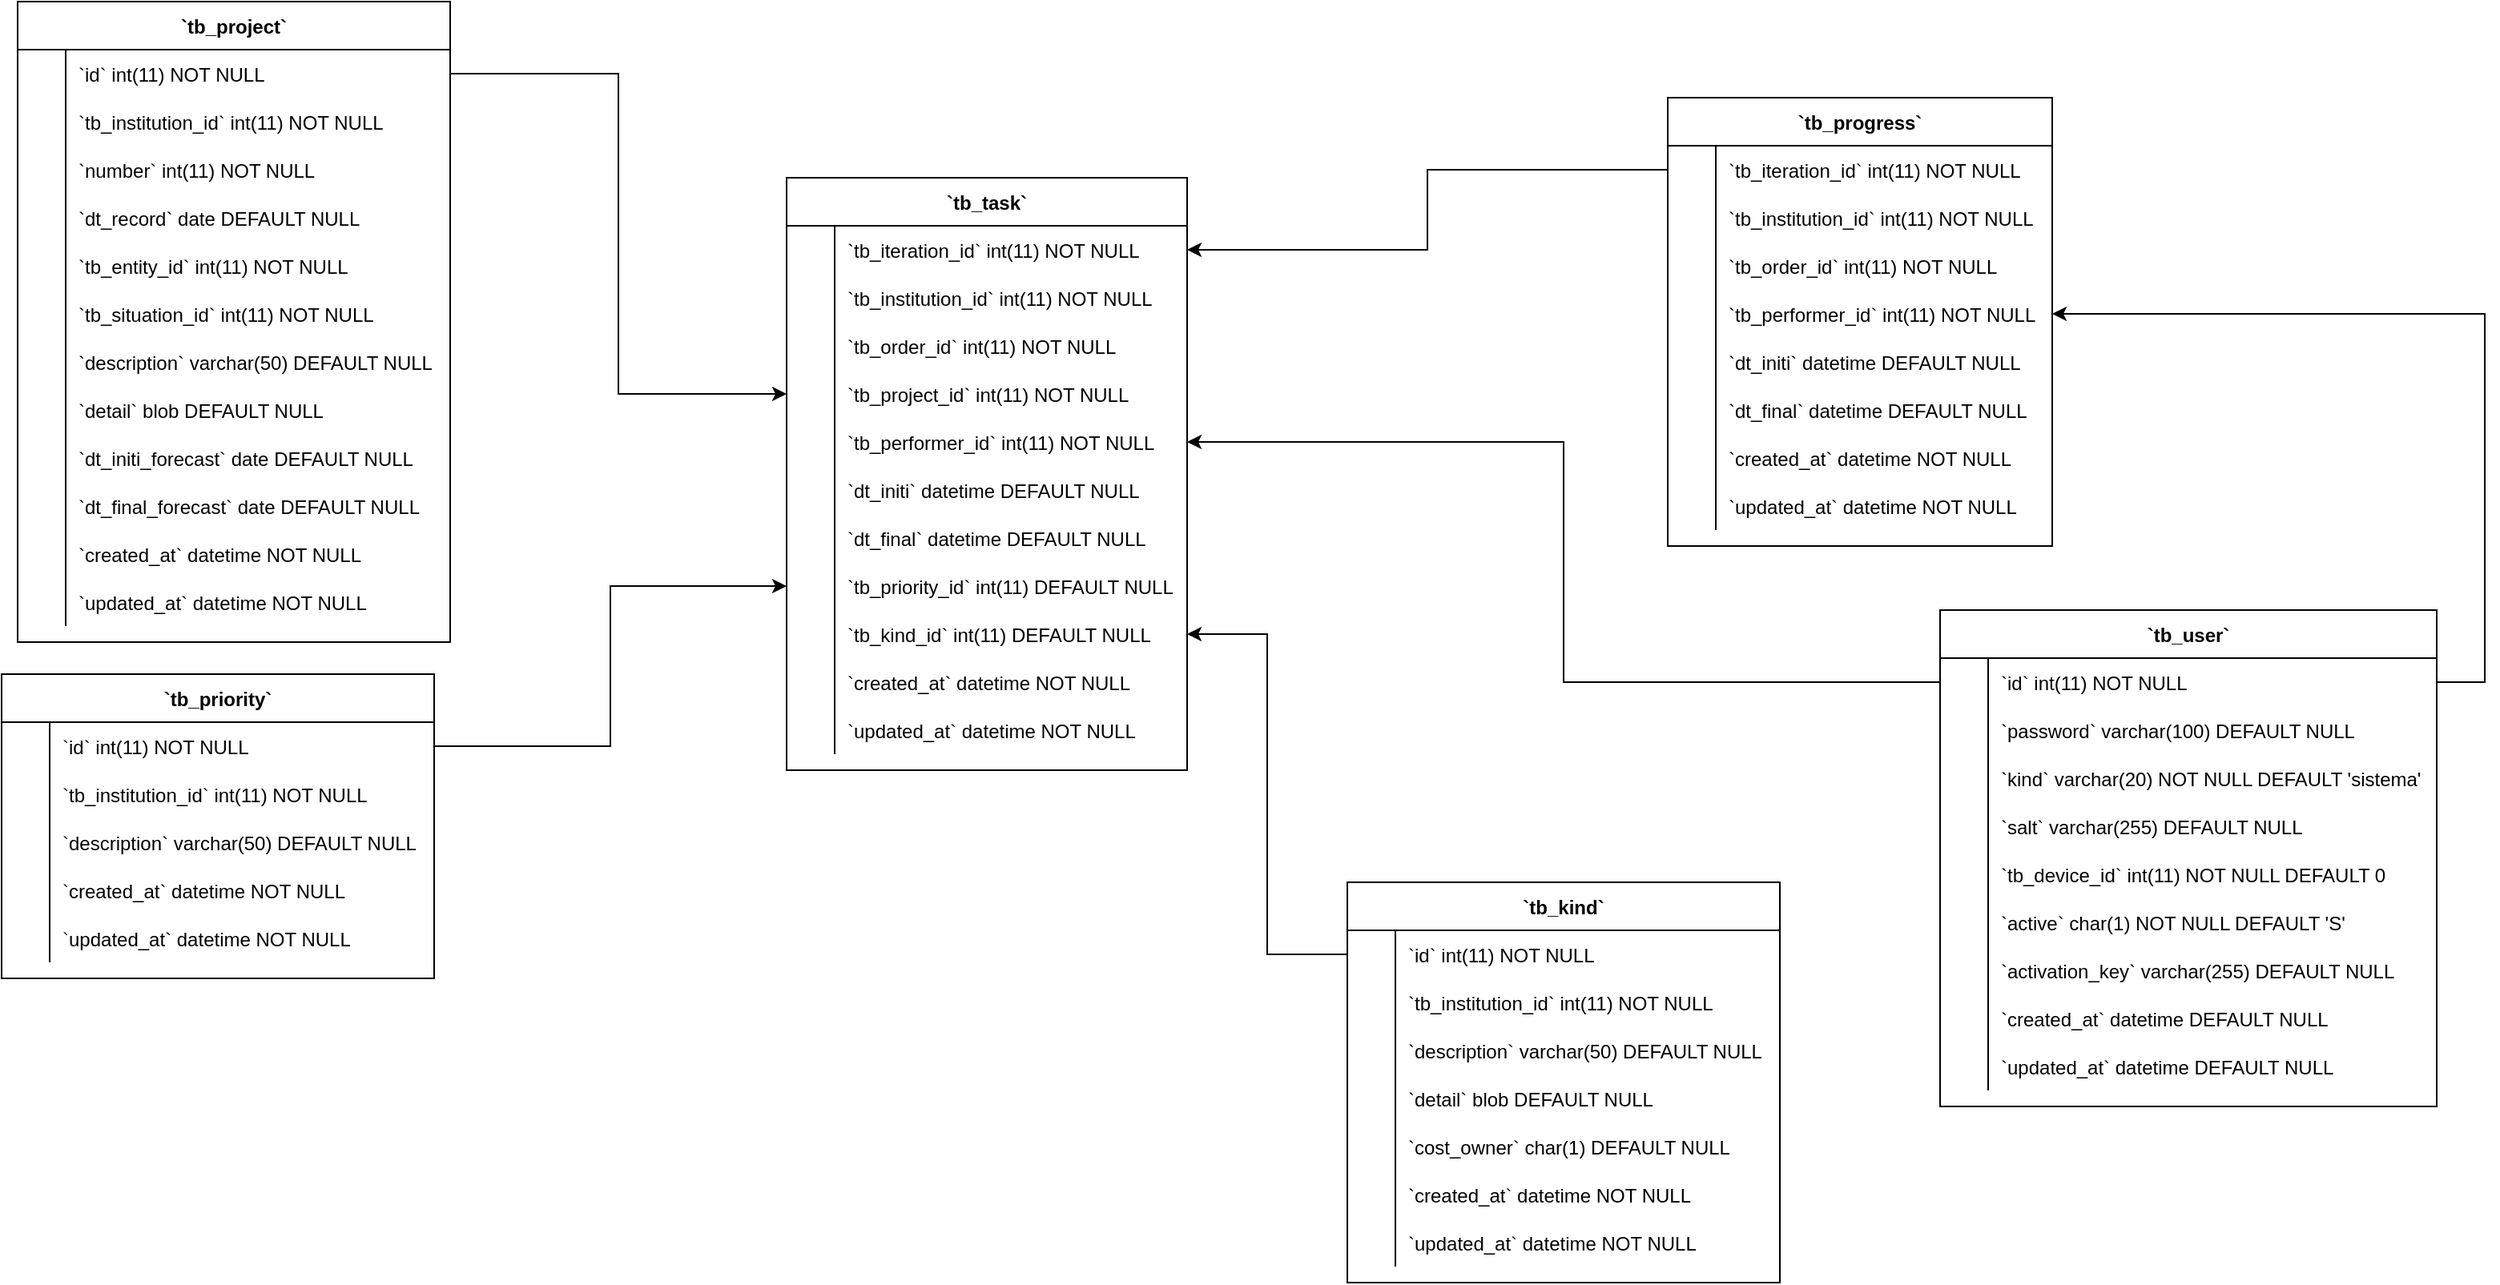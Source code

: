 <mxfile version="14.6.11" type="device"><diagram id="u4bWw4dk3XDdz4Bf2cJS" name="Page-1"><mxGraphModel dx="1235" dy="794" grid="1" gridSize="10" guides="1" tooltips="1" connect="1" arrows="1" fold="1" page="1" pageScale="1" pageWidth="827" pageHeight="1169" math="0" shadow="0"><root><mxCell id="0"/><mxCell id="1" parent="0"/><mxCell id="xbIrFuNsdPTPYPc10C8T-60" value="`tb_task`" style="shape=table;startSize=30;container=1;collapsible=1;childLayout=tableLayout;fixedRows=1;rowLines=0;fontStyle=1;align=center;resizeLast=1;" parent="1" vertex="1"><mxGeometry x="1370" y="150" width="250" height="370" as="geometry"/></mxCell><mxCell id="xbIrFuNsdPTPYPc10C8T-61" value="" style="shape=partialRectangle;collapsible=0;dropTarget=0;pointerEvents=0;fillColor=none;points=[[0,0.5],[1,0.5]];portConstraint=eastwest;top=0;left=0;right=0;bottom=0;" parent="xbIrFuNsdPTPYPc10C8T-60" vertex="1"><mxGeometry y="30" width="250" height="30" as="geometry"/></mxCell><mxCell id="xbIrFuNsdPTPYPc10C8T-62" value="" style="shape=partialRectangle;overflow=hidden;connectable=0;fillColor=none;top=0;left=0;bottom=0;right=0;" parent="xbIrFuNsdPTPYPc10C8T-61" vertex="1"><mxGeometry width="30" height="30" as="geometry"/></mxCell><mxCell id="xbIrFuNsdPTPYPc10C8T-63" value="`tb_iteration_id` int(11) NOT NULL" style="shape=partialRectangle;overflow=hidden;connectable=0;fillColor=none;top=0;left=0;bottom=0;right=0;align=left;spacingLeft=6;" parent="xbIrFuNsdPTPYPc10C8T-61" vertex="1"><mxGeometry x="30" width="220" height="30" as="geometry"/></mxCell><mxCell id="xbIrFuNsdPTPYPc10C8T-64" value="" style="shape=partialRectangle;collapsible=0;dropTarget=0;pointerEvents=0;fillColor=none;points=[[0,0.5],[1,0.5]];portConstraint=eastwest;top=0;left=0;right=0;bottom=0;" parent="xbIrFuNsdPTPYPc10C8T-60" vertex="1"><mxGeometry y="60" width="250" height="30" as="geometry"/></mxCell><mxCell id="xbIrFuNsdPTPYPc10C8T-65" value="" style="shape=partialRectangle;overflow=hidden;connectable=0;fillColor=none;top=0;left=0;bottom=0;right=0;" parent="xbIrFuNsdPTPYPc10C8T-64" vertex="1"><mxGeometry width="30" height="30" as="geometry"/></mxCell><mxCell id="xbIrFuNsdPTPYPc10C8T-66" value="`tb_institution_id` int(11) NOT NULL" style="shape=partialRectangle;overflow=hidden;connectable=0;fillColor=none;top=0;left=0;bottom=0;right=0;align=left;spacingLeft=6;" parent="xbIrFuNsdPTPYPc10C8T-64" vertex="1"><mxGeometry x="30" width="220" height="30" as="geometry"/></mxCell><mxCell id="xbIrFuNsdPTPYPc10C8T-67" value="" style="shape=partialRectangle;collapsible=0;dropTarget=0;pointerEvents=0;fillColor=none;points=[[0,0.5],[1,0.5]];portConstraint=eastwest;top=0;left=0;right=0;bottom=0;" parent="xbIrFuNsdPTPYPc10C8T-60" vertex="1"><mxGeometry y="90" width="250" height="30" as="geometry"/></mxCell><mxCell id="xbIrFuNsdPTPYPc10C8T-68" value="" style="shape=partialRectangle;overflow=hidden;connectable=0;fillColor=none;top=0;left=0;bottom=0;right=0;" parent="xbIrFuNsdPTPYPc10C8T-67" vertex="1"><mxGeometry width="30" height="30" as="geometry"/></mxCell><mxCell id="xbIrFuNsdPTPYPc10C8T-69" value="`tb_order_id` int(11) NOT NULL" style="shape=partialRectangle;overflow=hidden;connectable=0;fillColor=none;top=0;left=0;bottom=0;right=0;align=left;spacingLeft=6;" parent="xbIrFuNsdPTPYPc10C8T-67" vertex="1"><mxGeometry x="30" width="220" height="30" as="geometry"/></mxCell><mxCell id="xbIrFuNsdPTPYPc10C8T-70" value="" style="shape=partialRectangle;collapsible=0;dropTarget=0;pointerEvents=0;fillColor=none;points=[[0,0.5],[1,0.5]];portConstraint=eastwest;top=0;left=0;right=0;bottom=0;" parent="xbIrFuNsdPTPYPc10C8T-60" vertex="1"><mxGeometry y="120" width="250" height="30" as="geometry"/></mxCell><mxCell id="xbIrFuNsdPTPYPc10C8T-71" value="" style="shape=partialRectangle;overflow=hidden;connectable=0;fillColor=none;top=0;left=0;bottom=0;right=0;" parent="xbIrFuNsdPTPYPc10C8T-70" vertex="1"><mxGeometry width="30" height="30" as="geometry"/></mxCell><mxCell id="xbIrFuNsdPTPYPc10C8T-72" value="`tb_project_id` int(11) NOT NULL" style="shape=partialRectangle;overflow=hidden;connectable=0;fillColor=none;top=0;left=0;bottom=0;right=0;align=left;spacingLeft=6;" parent="xbIrFuNsdPTPYPc10C8T-70" vertex="1"><mxGeometry x="30" width="220" height="30" as="geometry"/></mxCell><mxCell id="xbIrFuNsdPTPYPc10C8T-73" value="" style="shape=partialRectangle;collapsible=0;dropTarget=0;pointerEvents=0;fillColor=none;points=[[0,0.5],[1,0.5]];portConstraint=eastwest;top=0;left=0;right=0;bottom=0;" parent="xbIrFuNsdPTPYPc10C8T-60" vertex="1"><mxGeometry y="150" width="250" height="30" as="geometry"/></mxCell><mxCell id="xbIrFuNsdPTPYPc10C8T-74" value="" style="shape=partialRectangle;overflow=hidden;connectable=0;fillColor=none;top=0;left=0;bottom=0;right=0;" parent="xbIrFuNsdPTPYPc10C8T-73" vertex="1"><mxGeometry width="30" height="30" as="geometry"/></mxCell><mxCell id="xbIrFuNsdPTPYPc10C8T-75" value="`tb_performer_id` int(11) NOT NULL" style="shape=partialRectangle;overflow=hidden;connectable=0;fillColor=none;top=0;left=0;bottom=0;right=0;align=left;spacingLeft=6;" parent="xbIrFuNsdPTPYPc10C8T-73" vertex="1"><mxGeometry x="30" width="220" height="30" as="geometry"/></mxCell><mxCell id="xbIrFuNsdPTPYPc10C8T-76" value="" style="shape=partialRectangle;collapsible=0;dropTarget=0;pointerEvents=0;fillColor=none;points=[[0,0.5],[1,0.5]];portConstraint=eastwest;top=0;left=0;right=0;bottom=0;" parent="xbIrFuNsdPTPYPc10C8T-60" vertex="1"><mxGeometry y="180" width="250" height="30" as="geometry"/></mxCell><mxCell id="xbIrFuNsdPTPYPc10C8T-77" value="" style="shape=partialRectangle;overflow=hidden;connectable=0;fillColor=none;top=0;left=0;bottom=0;right=0;" parent="xbIrFuNsdPTPYPc10C8T-76" vertex="1"><mxGeometry width="30" height="30" as="geometry"/></mxCell><mxCell id="xbIrFuNsdPTPYPc10C8T-78" value="`dt_initi` datetime DEFAULT NULL" style="shape=partialRectangle;overflow=hidden;connectable=0;fillColor=none;top=0;left=0;bottom=0;right=0;align=left;spacingLeft=6;" parent="xbIrFuNsdPTPYPc10C8T-76" vertex="1"><mxGeometry x="30" width="220" height="30" as="geometry"/></mxCell><mxCell id="xbIrFuNsdPTPYPc10C8T-79" value="" style="shape=partialRectangle;collapsible=0;dropTarget=0;pointerEvents=0;fillColor=none;points=[[0,0.5],[1,0.5]];portConstraint=eastwest;top=0;left=0;right=0;bottom=0;" parent="xbIrFuNsdPTPYPc10C8T-60" vertex="1"><mxGeometry y="210" width="250" height="30" as="geometry"/></mxCell><mxCell id="xbIrFuNsdPTPYPc10C8T-80" value="" style="shape=partialRectangle;overflow=hidden;connectable=0;fillColor=none;top=0;left=0;bottom=0;right=0;" parent="xbIrFuNsdPTPYPc10C8T-79" vertex="1"><mxGeometry width="30" height="30" as="geometry"/></mxCell><mxCell id="xbIrFuNsdPTPYPc10C8T-81" value="`dt_final` datetime DEFAULT NULL" style="shape=partialRectangle;overflow=hidden;connectable=0;fillColor=none;top=0;left=0;bottom=0;right=0;align=left;spacingLeft=6;" parent="xbIrFuNsdPTPYPc10C8T-79" vertex="1"><mxGeometry x="30" width="220" height="30" as="geometry"/></mxCell><mxCell id="xbIrFuNsdPTPYPc10C8T-82" value="" style="shape=partialRectangle;collapsible=0;dropTarget=0;pointerEvents=0;fillColor=none;points=[[0,0.5],[1,0.5]];portConstraint=eastwest;top=0;left=0;right=0;bottom=0;" parent="xbIrFuNsdPTPYPc10C8T-60" vertex="1"><mxGeometry y="240" width="250" height="30" as="geometry"/></mxCell><mxCell id="xbIrFuNsdPTPYPc10C8T-83" value="" style="shape=partialRectangle;overflow=hidden;connectable=0;fillColor=none;top=0;left=0;bottom=0;right=0;" parent="xbIrFuNsdPTPYPc10C8T-82" vertex="1"><mxGeometry width="30" height="30" as="geometry"/></mxCell><mxCell id="xbIrFuNsdPTPYPc10C8T-84" value="`tb_priority_id` int(11) DEFAULT NULL" style="shape=partialRectangle;overflow=hidden;connectable=0;fillColor=none;top=0;left=0;bottom=0;right=0;align=left;spacingLeft=6;" parent="xbIrFuNsdPTPYPc10C8T-82" vertex="1"><mxGeometry x="30" width="220" height="30" as="geometry"/></mxCell><mxCell id="xbIrFuNsdPTPYPc10C8T-85" value="" style="shape=partialRectangle;collapsible=0;dropTarget=0;pointerEvents=0;fillColor=none;points=[[0,0.5],[1,0.5]];portConstraint=eastwest;top=0;left=0;right=0;bottom=0;" parent="xbIrFuNsdPTPYPc10C8T-60" vertex="1"><mxGeometry y="270" width="250" height="30" as="geometry"/></mxCell><mxCell id="xbIrFuNsdPTPYPc10C8T-86" value="" style="shape=partialRectangle;overflow=hidden;connectable=0;fillColor=none;top=0;left=0;bottom=0;right=0;" parent="xbIrFuNsdPTPYPc10C8T-85" vertex="1"><mxGeometry width="30" height="30" as="geometry"/></mxCell><mxCell id="xbIrFuNsdPTPYPc10C8T-87" value="`tb_kind_id` int(11) DEFAULT NULL" style="shape=partialRectangle;overflow=hidden;connectable=0;fillColor=none;top=0;left=0;bottom=0;right=0;align=left;spacingLeft=6;" parent="xbIrFuNsdPTPYPc10C8T-85" vertex="1"><mxGeometry x="30" width="220" height="30" as="geometry"/></mxCell><mxCell id="xbIrFuNsdPTPYPc10C8T-88" value="" style="shape=partialRectangle;collapsible=0;dropTarget=0;pointerEvents=0;fillColor=none;points=[[0,0.5],[1,0.5]];portConstraint=eastwest;top=0;left=0;right=0;bottom=0;" parent="xbIrFuNsdPTPYPc10C8T-60" vertex="1"><mxGeometry y="300" width="250" height="30" as="geometry"/></mxCell><mxCell id="xbIrFuNsdPTPYPc10C8T-89" value="" style="shape=partialRectangle;overflow=hidden;connectable=0;fillColor=none;top=0;left=0;bottom=0;right=0;" parent="xbIrFuNsdPTPYPc10C8T-88" vertex="1"><mxGeometry width="30" height="30" as="geometry"/></mxCell><mxCell id="xbIrFuNsdPTPYPc10C8T-90" value="`created_at` datetime NOT NULL" style="shape=partialRectangle;overflow=hidden;connectable=0;fillColor=none;top=0;left=0;bottom=0;right=0;align=left;spacingLeft=6;" parent="xbIrFuNsdPTPYPc10C8T-88" vertex="1"><mxGeometry x="30" width="220" height="30" as="geometry"/></mxCell><mxCell id="xbIrFuNsdPTPYPc10C8T-91" value="" style="shape=partialRectangle;collapsible=0;dropTarget=0;pointerEvents=0;fillColor=none;points=[[0,0.5],[1,0.5]];portConstraint=eastwest;top=0;left=0;right=0;bottom=0;" parent="xbIrFuNsdPTPYPc10C8T-60" vertex="1"><mxGeometry y="330" width="250" height="30" as="geometry"/></mxCell><mxCell id="xbIrFuNsdPTPYPc10C8T-92" value="" style="shape=partialRectangle;overflow=hidden;connectable=0;fillColor=none;top=0;left=0;bottom=0;right=0;" parent="xbIrFuNsdPTPYPc10C8T-91" vertex="1"><mxGeometry width="30" height="30" as="geometry"/></mxCell><mxCell id="xbIrFuNsdPTPYPc10C8T-93" value="`updated_at` datetime NOT NULL" style="shape=partialRectangle;overflow=hidden;connectable=0;fillColor=none;top=0;left=0;bottom=0;right=0;align=left;spacingLeft=6;" parent="xbIrFuNsdPTPYPc10C8T-91" vertex="1"><mxGeometry x="30" width="220" height="30" as="geometry"/></mxCell><mxCell id="xbIrFuNsdPTPYPc10C8T-135" value="`tb_progress`" style="shape=table;startSize=30;container=1;collapsible=1;childLayout=tableLayout;fixedRows=1;rowLines=0;fontStyle=1;align=center;resizeLast=1;" parent="1" vertex="1"><mxGeometry x="1920" y="100" width="240" height="280" as="geometry"/></mxCell><mxCell id="xbIrFuNsdPTPYPc10C8T-136" value="" style="shape=partialRectangle;collapsible=0;dropTarget=0;pointerEvents=0;fillColor=none;points=[[0,0.5],[1,0.5]];portConstraint=eastwest;top=0;left=0;right=0;bottom=0;" parent="xbIrFuNsdPTPYPc10C8T-135" vertex="1"><mxGeometry y="30" width="240" height="30" as="geometry"/></mxCell><mxCell id="xbIrFuNsdPTPYPc10C8T-137" value="" style="shape=partialRectangle;overflow=hidden;connectable=0;fillColor=none;top=0;left=0;bottom=0;right=0;" parent="xbIrFuNsdPTPYPc10C8T-136" vertex="1"><mxGeometry width="30" height="30" as="geometry"/></mxCell><mxCell id="xbIrFuNsdPTPYPc10C8T-138" value="`tb_iteration_id` int(11) NOT NULL" style="shape=partialRectangle;overflow=hidden;connectable=0;fillColor=none;top=0;left=0;bottom=0;right=0;align=left;spacingLeft=6;" parent="xbIrFuNsdPTPYPc10C8T-136" vertex="1"><mxGeometry x="30" width="210" height="30" as="geometry"/></mxCell><mxCell id="xbIrFuNsdPTPYPc10C8T-139" value="" style="shape=partialRectangle;collapsible=0;dropTarget=0;pointerEvents=0;fillColor=none;points=[[0,0.5],[1,0.5]];portConstraint=eastwest;top=0;left=0;right=0;bottom=0;" parent="xbIrFuNsdPTPYPc10C8T-135" vertex="1"><mxGeometry y="60" width="240" height="30" as="geometry"/></mxCell><mxCell id="xbIrFuNsdPTPYPc10C8T-140" value="" style="shape=partialRectangle;overflow=hidden;connectable=0;fillColor=none;top=0;left=0;bottom=0;right=0;" parent="xbIrFuNsdPTPYPc10C8T-139" vertex="1"><mxGeometry width="30" height="30" as="geometry"/></mxCell><mxCell id="xbIrFuNsdPTPYPc10C8T-141" value="`tb_institution_id` int(11) NOT NULL" style="shape=partialRectangle;overflow=hidden;connectable=0;fillColor=none;top=0;left=0;bottom=0;right=0;align=left;spacingLeft=6;" parent="xbIrFuNsdPTPYPc10C8T-139" vertex="1"><mxGeometry x="30" width="210" height="30" as="geometry"/></mxCell><mxCell id="xbIrFuNsdPTPYPc10C8T-142" value="" style="shape=partialRectangle;collapsible=0;dropTarget=0;pointerEvents=0;fillColor=none;points=[[0,0.5],[1,0.5]];portConstraint=eastwest;top=0;left=0;right=0;bottom=0;" parent="xbIrFuNsdPTPYPc10C8T-135" vertex="1"><mxGeometry y="90" width="240" height="30" as="geometry"/></mxCell><mxCell id="xbIrFuNsdPTPYPc10C8T-143" value="" style="shape=partialRectangle;overflow=hidden;connectable=0;fillColor=none;top=0;left=0;bottom=0;right=0;" parent="xbIrFuNsdPTPYPc10C8T-142" vertex="1"><mxGeometry width="30" height="30" as="geometry"/></mxCell><mxCell id="xbIrFuNsdPTPYPc10C8T-144" value="`tb_order_id` int(11) NOT NULL" style="shape=partialRectangle;overflow=hidden;connectable=0;fillColor=none;top=0;left=0;bottom=0;right=0;align=left;spacingLeft=6;" parent="xbIrFuNsdPTPYPc10C8T-142" vertex="1"><mxGeometry x="30" width="210" height="30" as="geometry"/></mxCell><mxCell id="xbIrFuNsdPTPYPc10C8T-145" value="" style="shape=partialRectangle;collapsible=0;dropTarget=0;pointerEvents=0;fillColor=none;points=[[0,0.5],[1,0.5]];portConstraint=eastwest;top=0;left=0;right=0;bottom=0;" parent="xbIrFuNsdPTPYPc10C8T-135" vertex="1"><mxGeometry y="120" width="240" height="30" as="geometry"/></mxCell><mxCell id="xbIrFuNsdPTPYPc10C8T-146" value="" style="shape=partialRectangle;overflow=hidden;connectable=0;fillColor=none;top=0;left=0;bottom=0;right=0;" parent="xbIrFuNsdPTPYPc10C8T-145" vertex="1"><mxGeometry width="30" height="30" as="geometry"/></mxCell><mxCell id="xbIrFuNsdPTPYPc10C8T-147" value="`tb_performer_id` int(11) NOT NULL" style="shape=partialRectangle;overflow=hidden;connectable=0;fillColor=none;top=0;left=0;bottom=0;right=0;align=left;spacingLeft=6;" parent="xbIrFuNsdPTPYPc10C8T-145" vertex="1"><mxGeometry x="30" width="210" height="30" as="geometry"/></mxCell><mxCell id="xbIrFuNsdPTPYPc10C8T-148" value="" style="shape=partialRectangle;collapsible=0;dropTarget=0;pointerEvents=0;fillColor=none;points=[[0,0.5],[1,0.5]];portConstraint=eastwest;top=0;left=0;right=0;bottom=0;" parent="xbIrFuNsdPTPYPc10C8T-135" vertex="1"><mxGeometry y="150" width="240" height="30" as="geometry"/></mxCell><mxCell id="xbIrFuNsdPTPYPc10C8T-149" value="" style="shape=partialRectangle;overflow=hidden;connectable=0;fillColor=none;top=0;left=0;bottom=0;right=0;" parent="xbIrFuNsdPTPYPc10C8T-148" vertex="1"><mxGeometry width="30" height="30" as="geometry"/></mxCell><mxCell id="xbIrFuNsdPTPYPc10C8T-150" value="`dt_initi` datetime DEFAULT NULL" style="shape=partialRectangle;overflow=hidden;connectable=0;fillColor=none;top=0;left=0;bottom=0;right=0;align=left;spacingLeft=6;" parent="xbIrFuNsdPTPYPc10C8T-148" vertex="1"><mxGeometry x="30" width="210" height="30" as="geometry"/></mxCell><mxCell id="xbIrFuNsdPTPYPc10C8T-151" value="" style="shape=partialRectangle;collapsible=0;dropTarget=0;pointerEvents=0;fillColor=none;points=[[0,0.5],[1,0.5]];portConstraint=eastwest;top=0;left=0;right=0;bottom=0;" parent="xbIrFuNsdPTPYPc10C8T-135" vertex="1"><mxGeometry y="180" width="240" height="30" as="geometry"/></mxCell><mxCell id="xbIrFuNsdPTPYPc10C8T-152" value="" style="shape=partialRectangle;overflow=hidden;connectable=0;fillColor=none;top=0;left=0;bottom=0;right=0;" parent="xbIrFuNsdPTPYPc10C8T-151" vertex="1"><mxGeometry width="30" height="30" as="geometry"/></mxCell><mxCell id="xbIrFuNsdPTPYPc10C8T-153" value="`dt_final` datetime DEFAULT NULL" style="shape=partialRectangle;overflow=hidden;connectable=0;fillColor=none;top=0;left=0;bottom=0;right=0;align=left;spacingLeft=6;" parent="xbIrFuNsdPTPYPc10C8T-151" vertex="1"><mxGeometry x="30" width="210" height="30" as="geometry"/></mxCell><mxCell id="xbIrFuNsdPTPYPc10C8T-154" value="" style="shape=partialRectangle;collapsible=0;dropTarget=0;pointerEvents=0;fillColor=none;points=[[0,0.5],[1,0.5]];portConstraint=eastwest;top=0;left=0;right=0;bottom=0;" parent="xbIrFuNsdPTPYPc10C8T-135" vertex="1"><mxGeometry y="210" width="240" height="30" as="geometry"/></mxCell><mxCell id="xbIrFuNsdPTPYPc10C8T-155" value="" style="shape=partialRectangle;overflow=hidden;connectable=0;fillColor=none;top=0;left=0;bottom=0;right=0;" parent="xbIrFuNsdPTPYPc10C8T-154" vertex="1"><mxGeometry width="30" height="30" as="geometry"/></mxCell><mxCell id="xbIrFuNsdPTPYPc10C8T-156" value="`created_at` datetime NOT NULL" style="shape=partialRectangle;overflow=hidden;connectable=0;fillColor=none;top=0;left=0;bottom=0;right=0;align=left;spacingLeft=6;" parent="xbIrFuNsdPTPYPc10C8T-154" vertex="1"><mxGeometry x="30" width="210" height="30" as="geometry"/></mxCell><mxCell id="xbIrFuNsdPTPYPc10C8T-157" value="" style="shape=partialRectangle;collapsible=0;dropTarget=0;pointerEvents=0;fillColor=none;points=[[0,0.5],[1,0.5]];portConstraint=eastwest;top=0;left=0;right=0;bottom=0;" parent="xbIrFuNsdPTPYPc10C8T-135" vertex="1"><mxGeometry y="240" width="240" height="30" as="geometry"/></mxCell><mxCell id="xbIrFuNsdPTPYPc10C8T-158" value="" style="shape=partialRectangle;overflow=hidden;connectable=0;fillColor=none;top=0;left=0;bottom=0;right=0;" parent="xbIrFuNsdPTPYPc10C8T-157" vertex="1"><mxGeometry width="30" height="30" as="geometry"/></mxCell><mxCell id="xbIrFuNsdPTPYPc10C8T-159" value="`updated_at` datetime NOT NULL" style="shape=partialRectangle;overflow=hidden;connectable=0;fillColor=none;top=0;left=0;bottom=0;right=0;align=left;spacingLeft=6;" parent="xbIrFuNsdPTPYPc10C8T-157" vertex="1"><mxGeometry x="30" width="210" height="30" as="geometry"/></mxCell><mxCell id="tYVUgomYc3Bji1bPVdVr-4" style="edgeStyle=orthogonalEdgeStyle;rounded=0;orthogonalLoop=1;jettySize=auto;html=1;" parent="1" source="xbIrFuNsdPTPYPc10C8T-136" target="xbIrFuNsdPTPYPc10C8T-61" edge="1"><mxGeometry relative="1" as="geometry"/></mxCell><mxCell id="QfUUm66jKC7hGYlgqFhi-1" value="`tb_project`" style="shape=table;startSize=30;container=1;collapsible=1;childLayout=tableLayout;fixedRows=1;rowLines=0;fontStyle=1;align=center;resizeLast=1;" vertex="1" parent="1"><mxGeometry x="890" y="40" width="270" height="400" as="geometry"/></mxCell><mxCell id="QfUUm66jKC7hGYlgqFhi-2" value="" style="shape=partialRectangle;collapsible=0;dropTarget=0;pointerEvents=0;fillColor=none;points=[[0,0.5],[1,0.5]];portConstraint=eastwest;top=0;left=0;right=0;bottom=0;" vertex="1" parent="QfUUm66jKC7hGYlgqFhi-1"><mxGeometry y="30" width="270" height="30" as="geometry"/></mxCell><mxCell id="QfUUm66jKC7hGYlgqFhi-3" value="" style="shape=partialRectangle;overflow=hidden;connectable=0;fillColor=none;top=0;left=0;bottom=0;right=0;" vertex="1" parent="QfUUm66jKC7hGYlgqFhi-2"><mxGeometry width="30" height="30" as="geometry"/></mxCell><mxCell id="QfUUm66jKC7hGYlgqFhi-4" value="`id` int(11) NOT NULL" style="shape=partialRectangle;overflow=hidden;connectable=0;fillColor=none;top=0;left=0;bottom=0;right=0;align=left;spacingLeft=6;" vertex="1" parent="QfUUm66jKC7hGYlgqFhi-2"><mxGeometry x="30" width="240" height="30" as="geometry"/></mxCell><mxCell id="QfUUm66jKC7hGYlgqFhi-5" value="" style="shape=partialRectangle;collapsible=0;dropTarget=0;pointerEvents=0;fillColor=none;points=[[0,0.5],[1,0.5]];portConstraint=eastwest;top=0;left=0;right=0;bottom=0;" vertex="1" parent="QfUUm66jKC7hGYlgqFhi-1"><mxGeometry y="60" width="270" height="30" as="geometry"/></mxCell><mxCell id="QfUUm66jKC7hGYlgqFhi-6" value="" style="shape=partialRectangle;overflow=hidden;connectable=0;fillColor=none;top=0;left=0;bottom=0;right=0;" vertex="1" parent="QfUUm66jKC7hGYlgqFhi-5"><mxGeometry width="30" height="30" as="geometry"/></mxCell><mxCell id="QfUUm66jKC7hGYlgqFhi-7" value="`tb_institution_id` int(11) NOT NULL" style="shape=partialRectangle;overflow=hidden;connectable=0;fillColor=none;top=0;left=0;bottom=0;right=0;align=left;spacingLeft=6;" vertex="1" parent="QfUUm66jKC7hGYlgqFhi-5"><mxGeometry x="30" width="240" height="30" as="geometry"/></mxCell><mxCell id="QfUUm66jKC7hGYlgqFhi-8" value="" style="shape=partialRectangle;collapsible=0;dropTarget=0;pointerEvents=0;fillColor=none;points=[[0,0.5],[1,0.5]];portConstraint=eastwest;top=0;left=0;right=0;bottom=0;" vertex="1" parent="QfUUm66jKC7hGYlgqFhi-1"><mxGeometry y="90" width="270" height="30" as="geometry"/></mxCell><mxCell id="QfUUm66jKC7hGYlgqFhi-9" value="" style="shape=partialRectangle;overflow=hidden;connectable=0;fillColor=none;top=0;left=0;bottom=0;right=0;" vertex="1" parent="QfUUm66jKC7hGYlgqFhi-8"><mxGeometry width="30" height="30" as="geometry"/></mxCell><mxCell id="QfUUm66jKC7hGYlgqFhi-10" value="`number` int(11) NOT NULL" style="shape=partialRectangle;overflow=hidden;connectable=0;fillColor=none;top=0;left=0;bottom=0;right=0;align=left;spacingLeft=6;" vertex="1" parent="QfUUm66jKC7hGYlgqFhi-8"><mxGeometry x="30" width="240" height="30" as="geometry"/></mxCell><mxCell id="QfUUm66jKC7hGYlgqFhi-11" value="" style="shape=partialRectangle;collapsible=0;dropTarget=0;pointerEvents=0;fillColor=none;points=[[0,0.5],[1,0.5]];portConstraint=eastwest;top=0;left=0;right=0;bottom=0;" vertex="1" parent="QfUUm66jKC7hGYlgqFhi-1"><mxGeometry y="120" width="270" height="30" as="geometry"/></mxCell><mxCell id="QfUUm66jKC7hGYlgqFhi-12" value="" style="shape=partialRectangle;overflow=hidden;connectable=0;fillColor=none;top=0;left=0;bottom=0;right=0;" vertex="1" parent="QfUUm66jKC7hGYlgqFhi-11"><mxGeometry width="30" height="30" as="geometry"/></mxCell><mxCell id="QfUUm66jKC7hGYlgqFhi-13" value="`dt_record` date DEFAULT NULL" style="shape=partialRectangle;overflow=hidden;connectable=0;fillColor=none;top=0;left=0;bottom=0;right=0;align=left;spacingLeft=6;" vertex="1" parent="QfUUm66jKC7hGYlgqFhi-11"><mxGeometry x="30" width="240" height="30" as="geometry"/></mxCell><mxCell id="QfUUm66jKC7hGYlgqFhi-14" value="" style="shape=partialRectangle;collapsible=0;dropTarget=0;pointerEvents=0;fillColor=none;points=[[0,0.5],[1,0.5]];portConstraint=eastwest;top=0;left=0;right=0;bottom=0;" vertex="1" parent="QfUUm66jKC7hGYlgqFhi-1"><mxGeometry y="150" width="270" height="30" as="geometry"/></mxCell><mxCell id="QfUUm66jKC7hGYlgqFhi-15" value="" style="shape=partialRectangle;overflow=hidden;connectable=0;fillColor=none;top=0;left=0;bottom=0;right=0;" vertex="1" parent="QfUUm66jKC7hGYlgqFhi-14"><mxGeometry width="30" height="30" as="geometry"/></mxCell><mxCell id="QfUUm66jKC7hGYlgqFhi-16" value="`tb_entity_id` int(11) NOT NULL" style="shape=partialRectangle;overflow=hidden;connectable=0;fillColor=none;top=0;left=0;bottom=0;right=0;align=left;spacingLeft=6;" vertex="1" parent="QfUUm66jKC7hGYlgqFhi-14"><mxGeometry x="30" width="240" height="30" as="geometry"/></mxCell><mxCell id="QfUUm66jKC7hGYlgqFhi-17" value="" style="shape=partialRectangle;collapsible=0;dropTarget=0;pointerEvents=0;fillColor=none;points=[[0,0.5],[1,0.5]];portConstraint=eastwest;top=0;left=0;right=0;bottom=0;" vertex="1" parent="QfUUm66jKC7hGYlgqFhi-1"><mxGeometry y="180" width="270" height="30" as="geometry"/></mxCell><mxCell id="QfUUm66jKC7hGYlgqFhi-18" value="" style="shape=partialRectangle;overflow=hidden;connectable=0;fillColor=none;top=0;left=0;bottom=0;right=0;" vertex="1" parent="QfUUm66jKC7hGYlgqFhi-17"><mxGeometry width="30" height="30" as="geometry"/></mxCell><mxCell id="QfUUm66jKC7hGYlgqFhi-19" value="`tb_situation_id` int(11) NOT NULL" style="shape=partialRectangle;overflow=hidden;connectable=0;fillColor=none;top=0;left=0;bottom=0;right=0;align=left;spacingLeft=6;" vertex="1" parent="QfUUm66jKC7hGYlgqFhi-17"><mxGeometry x="30" width="240" height="30" as="geometry"/></mxCell><mxCell id="QfUUm66jKC7hGYlgqFhi-20" value="" style="shape=partialRectangle;collapsible=0;dropTarget=0;pointerEvents=0;fillColor=none;points=[[0,0.5],[1,0.5]];portConstraint=eastwest;top=0;left=0;right=0;bottom=0;" vertex="1" parent="QfUUm66jKC7hGYlgqFhi-1"><mxGeometry y="210" width="270" height="30" as="geometry"/></mxCell><mxCell id="QfUUm66jKC7hGYlgqFhi-21" value="" style="shape=partialRectangle;overflow=hidden;connectable=0;fillColor=none;top=0;left=0;bottom=0;right=0;" vertex="1" parent="QfUUm66jKC7hGYlgqFhi-20"><mxGeometry width="30" height="30" as="geometry"/></mxCell><mxCell id="QfUUm66jKC7hGYlgqFhi-22" value="`description` varchar(50) DEFAULT NULL" style="shape=partialRectangle;overflow=hidden;connectable=0;fillColor=none;top=0;left=0;bottom=0;right=0;align=left;spacingLeft=6;" vertex="1" parent="QfUUm66jKC7hGYlgqFhi-20"><mxGeometry x="30" width="240" height="30" as="geometry"/></mxCell><mxCell id="QfUUm66jKC7hGYlgqFhi-23" value="" style="shape=partialRectangle;collapsible=0;dropTarget=0;pointerEvents=0;fillColor=none;points=[[0,0.5],[1,0.5]];portConstraint=eastwest;top=0;left=0;right=0;bottom=0;" vertex="1" parent="QfUUm66jKC7hGYlgqFhi-1"><mxGeometry y="240" width="270" height="30" as="geometry"/></mxCell><mxCell id="QfUUm66jKC7hGYlgqFhi-24" value="" style="shape=partialRectangle;overflow=hidden;connectable=0;fillColor=none;top=0;left=0;bottom=0;right=0;" vertex="1" parent="QfUUm66jKC7hGYlgqFhi-23"><mxGeometry width="30" height="30" as="geometry"/></mxCell><mxCell id="QfUUm66jKC7hGYlgqFhi-25" value="`detail` blob DEFAULT NULL" style="shape=partialRectangle;overflow=hidden;connectable=0;fillColor=none;top=0;left=0;bottom=0;right=0;align=left;spacingLeft=6;" vertex="1" parent="QfUUm66jKC7hGYlgqFhi-23"><mxGeometry x="30" width="240" height="30" as="geometry"/></mxCell><mxCell id="QfUUm66jKC7hGYlgqFhi-26" value="" style="shape=partialRectangle;collapsible=0;dropTarget=0;pointerEvents=0;fillColor=none;points=[[0,0.5],[1,0.5]];portConstraint=eastwest;top=0;left=0;right=0;bottom=0;" vertex="1" parent="QfUUm66jKC7hGYlgqFhi-1"><mxGeometry y="270" width="270" height="30" as="geometry"/></mxCell><mxCell id="QfUUm66jKC7hGYlgqFhi-27" value="" style="shape=partialRectangle;overflow=hidden;connectable=0;fillColor=none;top=0;left=0;bottom=0;right=0;" vertex="1" parent="QfUUm66jKC7hGYlgqFhi-26"><mxGeometry width="30" height="30" as="geometry"/></mxCell><mxCell id="QfUUm66jKC7hGYlgqFhi-28" value="`dt_initi_forecast` date DEFAULT NULL" style="shape=partialRectangle;overflow=hidden;connectable=0;fillColor=none;top=0;left=0;bottom=0;right=0;align=left;spacingLeft=6;" vertex="1" parent="QfUUm66jKC7hGYlgqFhi-26"><mxGeometry x="30" width="240" height="30" as="geometry"/></mxCell><mxCell id="QfUUm66jKC7hGYlgqFhi-29" value="" style="shape=partialRectangle;collapsible=0;dropTarget=0;pointerEvents=0;fillColor=none;points=[[0,0.5],[1,0.5]];portConstraint=eastwest;top=0;left=0;right=0;bottom=0;" vertex="1" parent="QfUUm66jKC7hGYlgqFhi-1"><mxGeometry y="300" width="270" height="30" as="geometry"/></mxCell><mxCell id="QfUUm66jKC7hGYlgqFhi-30" value="" style="shape=partialRectangle;overflow=hidden;connectable=0;fillColor=none;top=0;left=0;bottom=0;right=0;" vertex="1" parent="QfUUm66jKC7hGYlgqFhi-29"><mxGeometry width="30" height="30" as="geometry"/></mxCell><mxCell id="QfUUm66jKC7hGYlgqFhi-31" value="`dt_final_forecast` date DEFAULT NULL" style="shape=partialRectangle;overflow=hidden;connectable=0;fillColor=none;top=0;left=0;bottom=0;right=0;align=left;spacingLeft=6;" vertex="1" parent="QfUUm66jKC7hGYlgqFhi-29"><mxGeometry x="30" width="240" height="30" as="geometry"/></mxCell><mxCell id="QfUUm66jKC7hGYlgqFhi-32" value="" style="shape=partialRectangle;collapsible=0;dropTarget=0;pointerEvents=0;fillColor=none;points=[[0,0.5],[1,0.5]];portConstraint=eastwest;top=0;left=0;right=0;bottom=0;" vertex="1" parent="QfUUm66jKC7hGYlgqFhi-1"><mxGeometry y="330" width="270" height="30" as="geometry"/></mxCell><mxCell id="QfUUm66jKC7hGYlgqFhi-33" value="" style="shape=partialRectangle;overflow=hidden;connectable=0;fillColor=none;top=0;left=0;bottom=0;right=0;" vertex="1" parent="QfUUm66jKC7hGYlgqFhi-32"><mxGeometry width="30" height="30" as="geometry"/></mxCell><mxCell id="QfUUm66jKC7hGYlgqFhi-34" value="`created_at` datetime NOT NULL" style="shape=partialRectangle;overflow=hidden;connectable=0;fillColor=none;top=0;left=0;bottom=0;right=0;align=left;spacingLeft=6;" vertex="1" parent="QfUUm66jKC7hGYlgqFhi-32"><mxGeometry x="30" width="240" height="30" as="geometry"/></mxCell><mxCell id="QfUUm66jKC7hGYlgqFhi-35" value="" style="shape=partialRectangle;collapsible=0;dropTarget=0;pointerEvents=0;fillColor=none;points=[[0,0.5],[1,0.5]];portConstraint=eastwest;top=0;left=0;right=0;bottom=0;" vertex="1" parent="QfUUm66jKC7hGYlgqFhi-1"><mxGeometry y="360" width="270" height="30" as="geometry"/></mxCell><mxCell id="QfUUm66jKC7hGYlgqFhi-36" value="" style="shape=partialRectangle;overflow=hidden;connectable=0;fillColor=none;top=0;left=0;bottom=0;right=0;" vertex="1" parent="QfUUm66jKC7hGYlgqFhi-35"><mxGeometry width="30" height="30" as="geometry"/></mxCell><mxCell id="QfUUm66jKC7hGYlgqFhi-37" value="`updated_at` datetime NOT NULL" style="shape=partialRectangle;overflow=hidden;connectable=0;fillColor=none;top=0;left=0;bottom=0;right=0;align=left;spacingLeft=6;" vertex="1" parent="QfUUm66jKC7hGYlgqFhi-35"><mxGeometry x="30" width="240" height="30" as="geometry"/></mxCell><mxCell id="QfUUm66jKC7hGYlgqFhi-38" value="`tb_user`" style="shape=table;startSize=30;container=1;collapsible=1;childLayout=tableLayout;fixedRows=1;rowLines=0;fontStyle=1;align=center;resizeLast=1;" vertex="1" parent="1"><mxGeometry x="2090" y="420" width="310" height="310" as="geometry"/></mxCell><mxCell id="QfUUm66jKC7hGYlgqFhi-39" value="" style="shape=partialRectangle;collapsible=0;dropTarget=0;pointerEvents=0;fillColor=none;points=[[0,0.5],[1,0.5]];portConstraint=eastwest;top=0;left=0;right=0;bottom=0;" vertex="1" parent="QfUUm66jKC7hGYlgqFhi-38"><mxGeometry y="30" width="310" height="30" as="geometry"/></mxCell><mxCell id="QfUUm66jKC7hGYlgqFhi-40" value="" style="shape=partialRectangle;overflow=hidden;connectable=0;fillColor=none;top=0;left=0;bottom=0;right=0;" vertex="1" parent="QfUUm66jKC7hGYlgqFhi-39"><mxGeometry width="30" height="30" as="geometry"/></mxCell><mxCell id="QfUUm66jKC7hGYlgqFhi-41" value="`id` int(11) NOT NULL" style="shape=partialRectangle;overflow=hidden;connectable=0;fillColor=none;top=0;left=0;bottom=0;right=0;align=left;spacingLeft=6;" vertex="1" parent="QfUUm66jKC7hGYlgqFhi-39"><mxGeometry x="30" width="280" height="30" as="geometry"/></mxCell><mxCell id="QfUUm66jKC7hGYlgqFhi-42" value="" style="shape=partialRectangle;collapsible=0;dropTarget=0;pointerEvents=0;fillColor=none;points=[[0,0.5],[1,0.5]];portConstraint=eastwest;top=0;left=0;right=0;bottom=0;" vertex="1" parent="QfUUm66jKC7hGYlgqFhi-38"><mxGeometry y="60" width="310" height="30" as="geometry"/></mxCell><mxCell id="QfUUm66jKC7hGYlgqFhi-43" value="" style="shape=partialRectangle;overflow=hidden;connectable=0;fillColor=none;top=0;left=0;bottom=0;right=0;" vertex="1" parent="QfUUm66jKC7hGYlgqFhi-42"><mxGeometry width="30" height="30" as="geometry"/></mxCell><mxCell id="QfUUm66jKC7hGYlgqFhi-44" value="`password` varchar(100) DEFAULT NULL" style="shape=partialRectangle;overflow=hidden;connectable=0;fillColor=none;top=0;left=0;bottom=0;right=0;align=left;spacingLeft=6;" vertex="1" parent="QfUUm66jKC7hGYlgqFhi-42"><mxGeometry x="30" width="280" height="30" as="geometry"/></mxCell><mxCell id="QfUUm66jKC7hGYlgqFhi-45" value="" style="shape=partialRectangle;collapsible=0;dropTarget=0;pointerEvents=0;fillColor=none;points=[[0,0.5],[1,0.5]];portConstraint=eastwest;top=0;left=0;right=0;bottom=0;" vertex="1" parent="QfUUm66jKC7hGYlgqFhi-38"><mxGeometry y="90" width="310" height="30" as="geometry"/></mxCell><mxCell id="QfUUm66jKC7hGYlgqFhi-46" value="" style="shape=partialRectangle;overflow=hidden;connectable=0;fillColor=none;top=0;left=0;bottom=0;right=0;" vertex="1" parent="QfUUm66jKC7hGYlgqFhi-45"><mxGeometry width="30" height="30" as="geometry"/></mxCell><mxCell id="QfUUm66jKC7hGYlgqFhi-47" value="`kind` varchar(20) NOT NULL DEFAULT 'sistema'" style="shape=partialRectangle;overflow=hidden;connectable=0;fillColor=none;top=0;left=0;bottom=0;right=0;align=left;spacingLeft=6;" vertex="1" parent="QfUUm66jKC7hGYlgqFhi-45"><mxGeometry x="30" width="280" height="30" as="geometry"/></mxCell><mxCell id="QfUUm66jKC7hGYlgqFhi-48" value="" style="shape=partialRectangle;collapsible=0;dropTarget=0;pointerEvents=0;fillColor=none;points=[[0,0.5],[1,0.5]];portConstraint=eastwest;top=0;left=0;right=0;bottom=0;" vertex="1" parent="QfUUm66jKC7hGYlgqFhi-38"><mxGeometry y="120" width="310" height="30" as="geometry"/></mxCell><mxCell id="QfUUm66jKC7hGYlgqFhi-49" value="" style="shape=partialRectangle;overflow=hidden;connectable=0;fillColor=none;top=0;left=0;bottom=0;right=0;" vertex="1" parent="QfUUm66jKC7hGYlgqFhi-48"><mxGeometry width="30" height="30" as="geometry"/></mxCell><mxCell id="QfUUm66jKC7hGYlgqFhi-50" value="`salt` varchar(255) DEFAULT NULL" style="shape=partialRectangle;overflow=hidden;connectable=0;fillColor=none;top=0;left=0;bottom=0;right=0;align=left;spacingLeft=6;" vertex="1" parent="QfUUm66jKC7hGYlgqFhi-48"><mxGeometry x="30" width="280" height="30" as="geometry"/></mxCell><mxCell id="QfUUm66jKC7hGYlgqFhi-51" value="" style="shape=partialRectangle;collapsible=0;dropTarget=0;pointerEvents=0;fillColor=none;points=[[0,0.5],[1,0.5]];portConstraint=eastwest;top=0;left=0;right=0;bottom=0;" vertex="1" parent="QfUUm66jKC7hGYlgqFhi-38"><mxGeometry y="150" width="310" height="30" as="geometry"/></mxCell><mxCell id="QfUUm66jKC7hGYlgqFhi-52" value="" style="shape=partialRectangle;overflow=hidden;connectable=0;fillColor=none;top=0;left=0;bottom=0;right=0;" vertex="1" parent="QfUUm66jKC7hGYlgqFhi-51"><mxGeometry width="30" height="30" as="geometry"/></mxCell><mxCell id="QfUUm66jKC7hGYlgqFhi-53" value="`tb_device_id` int(11) NOT NULL DEFAULT 0" style="shape=partialRectangle;overflow=hidden;connectable=0;fillColor=none;top=0;left=0;bottom=0;right=0;align=left;spacingLeft=6;" vertex="1" parent="QfUUm66jKC7hGYlgqFhi-51"><mxGeometry x="30" width="280" height="30" as="geometry"/></mxCell><mxCell id="QfUUm66jKC7hGYlgqFhi-54" value="" style="shape=partialRectangle;collapsible=0;dropTarget=0;pointerEvents=0;fillColor=none;points=[[0,0.5],[1,0.5]];portConstraint=eastwest;top=0;left=0;right=0;bottom=0;" vertex="1" parent="QfUUm66jKC7hGYlgqFhi-38"><mxGeometry y="180" width="310" height="30" as="geometry"/></mxCell><mxCell id="QfUUm66jKC7hGYlgqFhi-55" value="" style="shape=partialRectangle;overflow=hidden;connectable=0;fillColor=none;top=0;left=0;bottom=0;right=0;" vertex="1" parent="QfUUm66jKC7hGYlgqFhi-54"><mxGeometry width="30" height="30" as="geometry"/></mxCell><mxCell id="QfUUm66jKC7hGYlgqFhi-56" value="`active` char(1) NOT NULL DEFAULT 'S'" style="shape=partialRectangle;overflow=hidden;connectable=0;fillColor=none;top=0;left=0;bottom=0;right=0;align=left;spacingLeft=6;" vertex="1" parent="QfUUm66jKC7hGYlgqFhi-54"><mxGeometry x="30" width="280" height="30" as="geometry"/></mxCell><mxCell id="QfUUm66jKC7hGYlgqFhi-57" value="" style="shape=partialRectangle;collapsible=0;dropTarget=0;pointerEvents=0;fillColor=none;points=[[0,0.5],[1,0.5]];portConstraint=eastwest;top=0;left=0;right=0;bottom=0;" vertex="1" parent="QfUUm66jKC7hGYlgqFhi-38"><mxGeometry y="210" width="310" height="30" as="geometry"/></mxCell><mxCell id="QfUUm66jKC7hGYlgqFhi-58" value="" style="shape=partialRectangle;overflow=hidden;connectable=0;fillColor=none;top=0;left=0;bottom=0;right=0;" vertex="1" parent="QfUUm66jKC7hGYlgqFhi-57"><mxGeometry width="30" height="30" as="geometry"/></mxCell><mxCell id="QfUUm66jKC7hGYlgqFhi-59" value="`activation_key` varchar(255) DEFAULT NULL" style="shape=partialRectangle;overflow=hidden;connectable=0;fillColor=none;top=0;left=0;bottom=0;right=0;align=left;spacingLeft=6;" vertex="1" parent="QfUUm66jKC7hGYlgqFhi-57"><mxGeometry x="30" width="280" height="30" as="geometry"/></mxCell><mxCell id="QfUUm66jKC7hGYlgqFhi-60" value="" style="shape=partialRectangle;collapsible=0;dropTarget=0;pointerEvents=0;fillColor=none;points=[[0,0.5],[1,0.5]];portConstraint=eastwest;top=0;left=0;right=0;bottom=0;" vertex="1" parent="QfUUm66jKC7hGYlgqFhi-38"><mxGeometry y="240" width="310" height="30" as="geometry"/></mxCell><mxCell id="QfUUm66jKC7hGYlgqFhi-61" value="" style="shape=partialRectangle;overflow=hidden;connectable=0;fillColor=none;top=0;left=0;bottom=0;right=0;" vertex="1" parent="QfUUm66jKC7hGYlgqFhi-60"><mxGeometry width="30" height="30" as="geometry"/></mxCell><mxCell id="QfUUm66jKC7hGYlgqFhi-62" value="`created_at` datetime DEFAULT NULL" style="shape=partialRectangle;overflow=hidden;connectable=0;fillColor=none;top=0;left=0;bottom=0;right=0;align=left;spacingLeft=6;" vertex="1" parent="QfUUm66jKC7hGYlgqFhi-60"><mxGeometry x="30" width="280" height="30" as="geometry"/></mxCell><mxCell id="QfUUm66jKC7hGYlgqFhi-63" value="" style="shape=partialRectangle;collapsible=0;dropTarget=0;pointerEvents=0;fillColor=none;points=[[0,0.5],[1,0.5]];portConstraint=eastwest;top=0;left=0;right=0;bottom=0;" vertex="1" parent="QfUUm66jKC7hGYlgqFhi-38"><mxGeometry y="270" width="310" height="30" as="geometry"/></mxCell><mxCell id="QfUUm66jKC7hGYlgqFhi-64" value="" style="shape=partialRectangle;overflow=hidden;connectable=0;fillColor=none;top=0;left=0;bottom=0;right=0;" vertex="1" parent="QfUUm66jKC7hGYlgqFhi-63"><mxGeometry width="30" height="30" as="geometry"/></mxCell><mxCell id="QfUUm66jKC7hGYlgqFhi-65" value="`updated_at` datetime DEFAULT NULL" style="shape=partialRectangle;overflow=hidden;connectable=0;fillColor=none;top=0;left=0;bottom=0;right=0;align=left;spacingLeft=6;" vertex="1" parent="QfUUm66jKC7hGYlgqFhi-63"><mxGeometry x="30" width="280" height="30" as="geometry"/></mxCell><mxCell id="QfUUm66jKC7hGYlgqFhi-66" style="edgeStyle=orthogonalEdgeStyle;rounded=0;orthogonalLoop=1;jettySize=auto;html=1;" edge="1" parent="1" source="QfUUm66jKC7hGYlgqFhi-2" target="xbIrFuNsdPTPYPc10C8T-70"><mxGeometry relative="1" as="geometry"/></mxCell><mxCell id="QfUUm66jKC7hGYlgqFhi-67" style="edgeStyle=orthogonalEdgeStyle;rounded=0;orthogonalLoop=1;jettySize=auto;html=1;" edge="1" parent="1" source="QfUUm66jKC7hGYlgqFhi-39" target="xbIrFuNsdPTPYPc10C8T-73"><mxGeometry relative="1" as="geometry"/></mxCell><mxCell id="QfUUm66jKC7hGYlgqFhi-68" value="`tb_priority`" style="shape=table;startSize=30;container=1;collapsible=1;childLayout=tableLayout;fixedRows=1;rowLines=0;fontStyle=1;align=center;resizeLast=1;" vertex="1" parent="1"><mxGeometry x="880" y="460" width="270" height="190" as="geometry"/></mxCell><mxCell id="QfUUm66jKC7hGYlgqFhi-69" value="" style="shape=partialRectangle;collapsible=0;dropTarget=0;pointerEvents=0;fillColor=none;points=[[0,0.5],[1,0.5]];portConstraint=eastwest;top=0;left=0;right=0;bottom=0;" vertex="1" parent="QfUUm66jKC7hGYlgqFhi-68"><mxGeometry y="30" width="270" height="30" as="geometry"/></mxCell><mxCell id="QfUUm66jKC7hGYlgqFhi-70" value="" style="shape=partialRectangle;overflow=hidden;connectable=0;fillColor=none;top=0;left=0;bottom=0;right=0;" vertex="1" parent="QfUUm66jKC7hGYlgqFhi-69"><mxGeometry width="30" height="30" as="geometry"/></mxCell><mxCell id="QfUUm66jKC7hGYlgqFhi-71" value="`id` int(11) NOT NULL" style="shape=partialRectangle;overflow=hidden;connectable=0;fillColor=none;top=0;left=0;bottom=0;right=0;align=left;spacingLeft=6;" vertex="1" parent="QfUUm66jKC7hGYlgqFhi-69"><mxGeometry x="30" width="240" height="30" as="geometry"/></mxCell><mxCell id="QfUUm66jKC7hGYlgqFhi-72" value="" style="shape=partialRectangle;collapsible=0;dropTarget=0;pointerEvents=0;fillColor=none;points=[[0,0.5],[1,0.5]];portConstraint=eastwest;top=0;left=0;right=0;bottom=0;" vertex="1" parent="QfUUm66jKC7hGYlgqFhi-68"><mxGeometry y="60" width="270" height="30" as="geometry"/></mxCell><mxCell id="QfUUm66jKC7hGYlgqFhi-73" value="" style="shape=partialRectangle;overflow=hidden;connectable=0;fillColor=none;top=0;left=0;bottom=0;right=0;" vertex="1" parent="QfUUm66jKC7hGYlgqFhi-72"><mxGeometry width="30" height="30" as="geometry"/></mxCell><mxCell id="QfUUm66jKC7hGYlgqFhi-74" value="`tb_institution_id` int(11) NOT NULL" style="shape=partialRectangle;overflow=hidden;connectable=0;fillColor=none;top=0;left=0;bottom=0;right=0;align=left;spacingLeft=6;" vertex="1" parent="QfUUm66jKC7hGYlgqFhi-72"><mxGeometry x="30" width="240" height="30" as="geometry"/></mxCell><mxCell id="QfUUm66jKC7hGYlgqFhi-75" value="" style="shape=partialRectangle;collapsible=0;dropTarget=0;pointerEvents=0;fillColor=none;points=[[0,0.5],[1,0.5]];portConstraint=eastwest;top=0;left=0;right=0;bottom=0;" vertex="1" parent="QfUUm66jKC7hGYlgqFhi-68"><mxGeometry y="90" width="270" height="30" as="geometry"/></mxCell><mxCell id="QfUUm66jKC7hGYlgqFhi-76" value="" style="shape=partialRectangle;overflow=hidden;connectable=0;fillColor=none;top=0;left=0;bottom=0;right=0;" vertex="1" parent="QfUUm66jKC7hGYlgqFhi-75"><mxGeometry width="30" height="30" as="geometry"/></mxCell><mxCell id="QfUUm66jKC7hGYlgqFhi-77" value="`description` varchar(50) DEFAULT NULL" style="shape=partialRectangle;overflow=hidden;connectable=0;fillColor=none;top=0;left=0;bottom=0;right=0;align=left;spacingLeft=6;" vertex="1" parent="QfUUm66jKC7hGYlgqFhi-75"><mxGeometry x="30" width="240" height="30" as="geometry"/></mxCell><mxCell id="QfUUm66jKC7hGYlgqFhi-78" value="" style="shape=partialRectangle;collapsible=0;dropTarget=0;pointerEvents=0;fillColor=none;points=[[0,0.5],[1,0.5]];portConstraint=eastwest;top=0;left=0;right=0;bottom=0;" vertex="1" parent="QfUUm66jKC7hGYlgqFhi-68"><mxGeometry y="120" width="270" height="30" as="geometry"/></mxCell><mxCell id="QfUUm66jKC7hGYlgqFhi-79" value="" style="shape=partialRectangle;overflow=hidden;connectable=0;fillColor=none;top=0;left=0;bottom=0;right=0;" vertex="1" parent="QfUUm66jKC7hGYlgqFhi-78"><mxGeometry width="30" height="30" as="geometry"/></mxCell><mxCell id="QfUUm66jKC7hGYlgqFhi-80" value="`created_at` datetime NOT NULL" style="shape=partialRectangle;overflow=hidden;connectable=0;fillColor=none;top=0;left=0;bottom=0;right=0;align=left;spacingLeft=6;" vertex="1" parent="QfUUm66jKC7hGYlgqFhi-78"><mxGeometry x="30" width="240" height="30" as="geometry"/></mxCell><mxCell id="QfUUm66jKC7hGYlgqFhi-81" value="" style="shape=partialRectangle;collapsible=0;dropTarget=0;pointerEvents=0;fillColor=none;points=[[0,0.5],[1,0.5]];portConstraint=eastwest;top=0;left=0;right=0;bottom=0;" vertex="1" parent="QfUUm66jKC7hGYlgqFhi-68"><mxGeometry y="150" width="270" height="30" as="geometry"/></mxCell><mxCell id="QfUUm66jKC7hGYlgqFhi-82" value="" style="shape=partialRectangle;overflow=hidden;connectable=0;fillColor=none;top=0;left=0;bottom=0;right=0;" vertex="1" parent="QfUUm66jKC7hGYlgqFhi-81"><mxGeometry width="30" height="30" as="geometry"/></mxCell><mxCell id="QfUUm66jKC7hGYlgqFhi-83" value="`updated_at` datetime NOT NULL" style="shape=partialRectangle;overflow=hidden;connectable=0;fillColor=none;top=0;left=0;bottom=0;right=0;align=left;spacingLeft=6;" vertex="1" parent="QfUUm66jKC7hGYlgqFhi-81"><mxGeometry x="30" width="240" height="30" as="geometry"/></mxCell><mxCell id="QfUUm66jKC7hGYlgqFhi-85" value="`tb_kind`" style="shape=table;startSize=30;container=1;collapsible=1;childLayout=tableLayout;fixedRows=1;rowLines=0;fontStyle=1;align=center;resizeLast=1;" vertex="1" parent="1"><mxGeometry x="1720" y="590" width="270" height="250" as="geometry"/></mxCell><mxCell id="QfUUm66jKC7hGYlgqFhi-86" value="" style="shape=partialRectangle;collapsible=0;dropTarget=0;pointerEvents=0;fillColor=none;points=[[0,0.5],[1,0.5]];portConstraint=eastwest;top=0;left=0;right=0;bottom=0;" vertex="1" parent="QfUUm66jKC7hGYlgqFhi-85"><mxGeometry y="30" width="270" height="30" as="geometry"/></mxCell><mxCell id="QfUUm66jKC7hGYlgqFhi-87" value="" style="shape=partialRectangle;overflow=hidden;connectable=0;fillColor=none;top=0;left=0;bottom=0;right=0;" vertex="1" parent="QfUUm66jKC7hGYlgqFhi-86"><mxGeometry width="30" height="30" as="geometry"/></mxCell><mxCell id="QfUUm66jKC7hGYlgqFhi-88" value="`id` int(11) NOT NULL" style="shape=partialRectangle;overflow=hidden;connectable=0;fillColor=none;top=0;left=0;bottom=0;right=0;align=left;spacingLeft=6;" vertex="1" parent="QfUUm66jKC7hGYlgqFhi-86"><mxGeometry x="30" width="240" height="30" as="geometry"/></mxCell><mxCell id="QfUUm66jKC7hGYlgqFhi-89" value="" style="shape=partialRectangle;collapsible=0;dropTarget=0;pointerEvents=0;fillColor=none;points=[[0,0.5],[1,0.5]];portConstraint=eastwest;top=0;left=0;right=0;bottom=0;" vertex="1" parent="QfUUm66jKC7hGYlgqFhi-85"><mxGeometry y="60" width="270" height="30" as="geometry"/></mxCell><mxCell id="QfUUm66jKC7hGYlgqFhi-90" value="" style="shape=partialRectangle;overflow=hidden;connectable=0;fillColor=none;top=0;left=0;bottom=0;right=0;" vertex="1" parent="QfUUm66jKC7hGYlgqFhi-89"><mxGeometry width="30" height="30" as="geometry"/></mxCell><mxCell id="QfUUm66jKC7hGYlgqFhi-91" value="`tb_institution_id` int(11) NOT NULL" style="shape=partialRectangle;overflow=hidden;connectable=0;fillColor=none;top=0;left=0;bottom=0;right=0;align=left;spacingLeft=6;" vertex="1" parent="QfUUm66jKC7hGYlgqFhi-89"><mxGeometry x="30" width="240" height="30" as="geometry"/></mxCell><mxCell id="QfUUm66jKC7hGYlgqFhi-92" value="" style="shape=partialRectangle;collapsible=0;dropTarget=0;pointerEvents=0;fillColor=none;points=[[0,0.5],[1,0.5]];portConstraint=eastwest;top=0;left=0;right=0;bottom=0;" vertex="1" parent="QfUUm66jKC7hGYlgqFhi-85"><mxGeometry y="90" width="270" height="30" as="geometry"/></mxCell><mxCell id="QfUUm66jKC7hGYlgqFhi-93" value="" style="shape=partialRectangle;overflow=hidden;connectable=0;fillColor=none;top=0;left=0;bottom=0;right=0;" vertex="1" parent="QfUUm66jKC7hGYlgqFhi-92"><mxGeometry width="30" height="30" as="geometry"/></mxCell><mxCell id="QfUUm66jKC7hGYlgqFhi-94" value="`description` varchar(50) DEFAULT NULL" style="shape=partialRectangle;overflow=hidden;connectable=0;fillColor=none;top=0;left=0;bottom=0;right=0;align=left;spacingLeft=6;" vertex="1" parent="QfUUm66jKC7hGYlgqFhi-92"><mxGeometry x="30" width="240" height="30" as="geometry"/></mxCell><mxCell id="QfUUm66jKC7hGYlgqFhi-95" value="" style="shape=partialRectangle;collapsible=0;dropTarget=0;pointerEvents=0;fillColor=none;points=[[0,0.5],[1,0.5]];portConstraint=eastwest;top=0;left=0;right=0;bottom=0;" vertex="1" parent="QfUUm66jKC7hGYlgqFhi-85"><mxGeometry y="120" width="270" height="30" as="geometry"/></mxCell><mxCell id="QfUUm66jKC7hGYlgqFhi-96" value="" style="shape=partialRectangle;overflow=hidden;connectable=0;fillColor=none;top=0;left=0;bottom=0;right=0;" vertex="1" parent="QfUUm66jKC7hGYlgqFhi-95"><mxGeometry width="30" height="30" as="geometry"/></mxCell><mxCell id="QfUUm66jKC7hGYlgqFhi-97" value="`detail` blob DEFAULT NULL" style="shape=partialRectangle;overflow=hidden;connectable=0;fillColor=none;top=0;left=0;bottom=0;right=0;align=left;spacingLeft=6;" vertex="1" parent="QfUUm66jKC7hGYlgqFhi-95"><mxGeometry x="30" width="240" height="30" as="geometry"/></mxCell><mxCell id="QfUUm66jKC7hGYlgqFhi-98" value="" style="shape=partialRectangle;collapsible=0;dropTarget=0;pointerEvents=0;fillColor=none;points=[[0,0.5],[1,0.5]];portConstraint=eastwest;top=0;left=0;right=0;bottom=0;" vertex="1" parent="QfUUm66jKC7hGYlgqFhi-85"><mxGeometry y="150" width="270" height="30" as="geometry"/></mxCell><mxCell id="QfUUm66jKC7hGYlgqFhi-99" value="" style="shape=partialRectangle;overflow=hidden;connectable=0;fillColor=none;top=0;left=0;bottom=0;right=0;" vertex="1" parent="QfUUm66jKC7hGYlgqFhi-98"><mxGeometry width="30" height="30" as="geometry"/></mxCell><mxCell id="QfUUm66jKC7hGYlgqFhi-100" value="`cost_owner` char(1) DEFAULT NULL" style="shape=partialRectangle;overflow=hidden;connectable=0;fillColor=none;top=0;left=0;bottom=0;right=0;align=left;spacingLeft=6;" vertex="1" parent="QfUUm66jKC7hGYlgqFhi-98"><mxGeometry x="30" width="240" height="30" as="geometry"/></mxCell><mxCell id="QfUUm66jKC7hGYlgqFhi-101" value="" style="shape=partialRectangle;collapsible=0;dropTarget=0;pointerEvents=0;fillColor=none;points=[[0,0.5],[1,0.5]];portConstraint=eastwest;top=0;left=0;right=0;bottom=0;" vertex="1" parent="QfUUm66jKC7hGYlgqFhi-85"><mxGeometry y="180" width="270" height="30" as="geometry"/></mxCell><mxCell id="QfUUm66jKC7hGYlgqFhi-102" value="" style="shape=partialRectangle;overflow=hidden;connectable=0;fillColor=none;top=0;left=0;bottom=0;right=0;" vertex="1" parent="QfUUm66jKC7hGYlgqFhi-101"><mxGeometry width="30" height="30" as="geometry"/></mxCell><mxCell id="QfUUm66jKC7hGYlgqFhi-103" value="`created_at` datetime NOT NULL" style="shape=partialRectangle;overflow=hidden;connectable=0;fillColor=none;top=0;left=0;bottom=0;right=0;align=left;spacingLeft=6;" vertex="1" parent="QfUUm66jKC7hGYlgqFhi-101"><mxGeometry x="30" width="240" height="30" as="geometry"/></mxCell><mxCell id="QfUUm66jKC7hGYlgqFhi-104" value="" style="shape=partialRectangle;collapsible=0;dropTarget=0;pointerEvents=0;fillColor=none;points=[[0,0.5],[1,0.5]];portConstraint=eastwest;top=0;left=0;right=0;bottom=0;" vertex="1" parent="QfUUm66jKC7hGYlgqFhi-85"><mxGeometry y="210" width="270" height="30" as="geometry"/></mxCell><mxCell id="QfUUm66jKC7hGYlgqFhi-105" value="" style="shape=partialRectangle;overflow=hidden;connectable=0;fillColor=none;top=0;left=0;bottom=0;right=0;" vertex="1" parent="QfUUm66jKC7hGYlgqFhi-104"><mxGeometry width="30" height="30" as="geometry"/></mxCell><mxCell id="QfUUm66jKC7hGYlgqFhi-106" value="`updated_at` datetime NOT NULL" style="shape=partialRectangle;overflow=hidden;connectable=0;fillColor=none;top=0;left=0;bottom=0;right=0;align=left;spacingLeft=6;" vertex="1" parent="QfUUm66jKC7hGYlgqFhi-104"><mxGeometry x="30" width="240" height="30" as="geometry"/></mxCell><mxCell id="QfUUm66jKC7hGYlgqFhi-107" style="edgeStyle=orthogonalEdgeStyle;rounded=0;orthogonalLoop=1;jettySize=auto;html=1;" edge="1" parent="1" source="QfUUm66jKC7hGYlgqFhi-86" target="xbIrFuNsdPTPYPc10C8T-85"><mxGeometry relative="1" as="geometry"/></mxCell><mxCell id="QfUUm66jKC7hGYlgqFhi-108" style="edgeStyle=orthogonalEdgeStyle;rounded=0;orthogonalLoop=1;jettySize=auto;html=1;" edge="1" parent="1" source="QfUUm66jKC7hGYlgqFhi-69" target="xbIrFuNsdPTPYPc10C8T-82"><mxGeometry relative="1" as="geometry"/></mxCell><mxCell id="QfUUm66jKC7hGYlgqFhi-109" style="edgeStyle=orthogonalEdgeStyle;rounded=0;orthogonalLoop=1;jettySize=auto;html=1;" edge="1" parent="1" source="QfUUm66jKC7hGYlgqFhi-39" target="xbIrFuNsdPTPYPc10C8T-145"><mxGeometry relative="1" as="geometry"><Array as="points"><mxPoint x="2430" y="465"/><mxPoint x="2430" y="235"/></Array></mxGeometry></mxCell></root></mxGraphModel></diagram></mxfile>